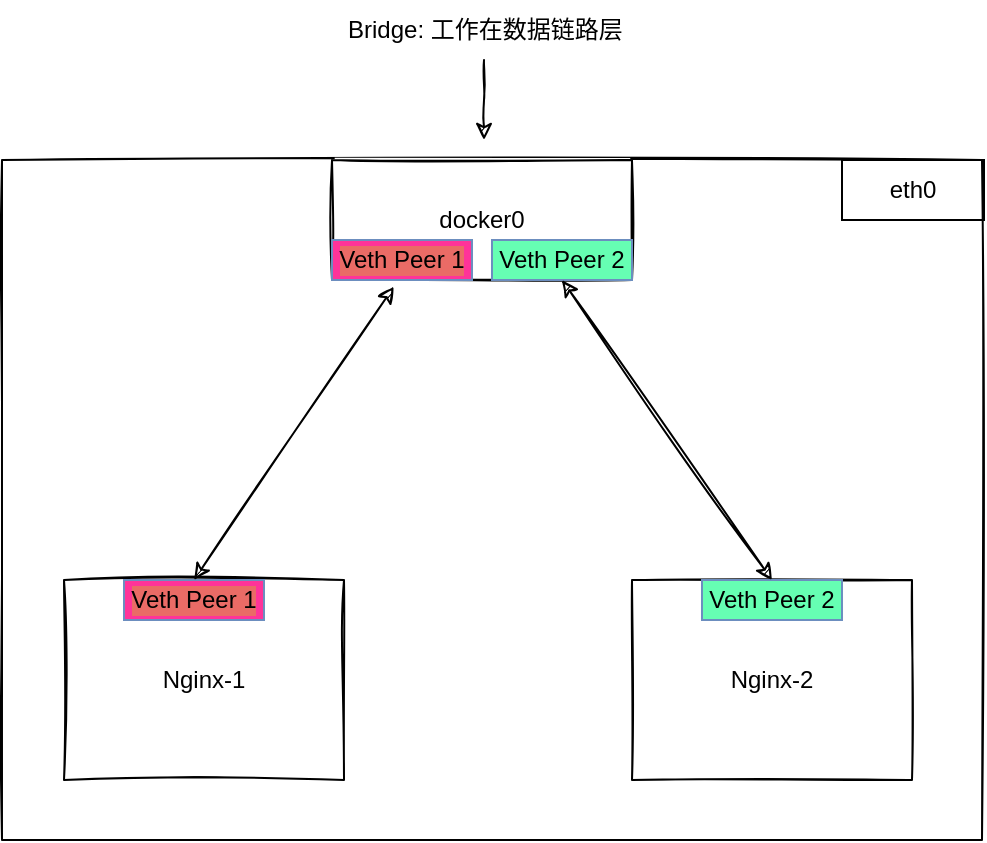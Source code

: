 <mxfile version="19.0.3" type="github">
  <diagram id="aiZMqHrLp7Erby2NztfN" name="Page-1">
    <mxGraphModel dx="1185" dy="635" grid="1" gridSize="10" guides="1" tooltips="1" connect="1" arrows="1" fold="1" page="1" pageScale="1" pageWidth="827" pageHeight="1169" math="0" shadow="0">
      <root>
        <mxCell id="0" />
        <mxCell id="1" parent="0" />
        <mxCell id="EQGdP0ixxM4eeON9aHRK-1" value="" style="rounded=0;whiteSpace=wrap;html=1;sketch=1;align=left;horizontal=1;" vertex="1" parent="1">
          <mxGeometry x="160" y="160" width="490" height="340" as="geometry" />
        </mxCell>
        <mxCell id="EQGdP0ixxM4eeON9aHRK-2" value="docker0" style="rounded=0;whiteSpace=wrap;html=1;sketch=1;" vertex="1" parent="1">
          <mxGeometry x="325" y="160" width="150" height="60" as="geometry" />
        </mxCell>
        <mxCell id="EQGdP0ixxM4eeON9aHRK-4" style="edgeStyle=orthogonalEdgeStyle;rounded=0;sketch=1;orthogonalLoop=1;jettySize=auto;html=1;" edge="1" parent="1" source="EQGdP0ixxM4eeON9aHRK-3">
          <mxGeometry relative="1" as="geometry">
            <mxPoint x="401" y="150" as="targetPoint" />
          </mxGeometry>
        </mxCell>
        <mxCell id="EQGdP0ixxM4eeON9aHRK-3" value="Bridge: 工作在数据链路层" style="text;html=1;strokeColor=none;fillColor=none;align=left;verticalAlign=middle;rounded=0;sketch=1;labelBackgroundColor=#FFFFFF;whiteSpace=wrap;" vertex="1" parent="1">
          <mxGeometry x="331" y="80" width="140" height="30" as="geometry" />
        </mxCell>
        <mxCell id="EQGdP0ixxM4eeON9aHRK-8" value="Nginx-1" style="rounded=0;whiteSpace=wrap;html=1;labelBackgroundColor=#FFFFFF;sketch=1;" vertex="1" parent="1">
          <mxGeometry x="191" y="370" width="140" height="100" as="geometry" />
        </mxCell>
        <mxCell id="EQGdP0ixxM4eeON9aHRK-9" value="Veth Peer 1" style="rounded=0;whiteSpace=wrap;html=1;labelBackgroundColor=#EA6B66;sketch=0;fillColor=#FF3399;strokeColor=#6c8ebf;" vertex="1" parent="1">
          <mxGeometry x="221" y="370" width="70" height="20" as="geometry" />
        </mxCell>
        <mxCell id="EQGdP0ixxM4eeON9aHRK-11" value="Veth Peer 1" style="rounded=0;whiteSpace=wrap;html=1;labelBackgroundColor=#EA6B66;sketch=0;fillColor=#FF3399;strokeColor=#6c8ebf;" vertex="1" parent="1">
          <mxGeometry x="325" y="200" width="70" height="20" as="geometry" />
        </mxCell>
        <mxCell id="EQGdP0ixxM4eeON9aHRK-15" value="Nginx-2" style="rounded=0;whiteSpace=wrap;html=1;labelBackgroundColor=#FFFFFF;sketch=1;" vertex="1" parent="1">
          <mxGeometry x="475" y="370" width="140" height="100" as="geometry" />
        </mxCell>
        <mxCell id="EQGdP0ixxM4eeON9aHRK-16" value="Veth Peer 2" style="rounded=0;whiteSpace=wrap;html=1;labelBackgroundColor=#66FFB3;sketch=0;fillColor=#66FFB3;strokeColor=#6c8ebf;" vertex="1" parent="1">
          <mxGeometry x="510" y="370" width="70" height="20" as="geometry" />
        </mxCell>
        <mxCell id="EQGdP0ixxM4eeON9aHRK-17" value="Veth Peer 2" style="rounded=0;whiteSpace=wrap;html=1;labelBackgroundColor=#66FFB3;sketch=0;fillColor=#66FFB3;strokeColor=#6c8ebf;" vertex="1" parent="1">
          <mxGeometry x="405" y="200" width="70" height="20" as="geometry" />
        </mxCell>
        <mxCell id="EQGdP0ixxM4eeON9aHRK-22" value="" style="endArrow=classic;startArrow=classic;html=1;rounded=0;sketch=1;entryX=0.206;entryY=1.056;entryDx=0;entryDy=0;entryPerimeter=0;exitX=0.5;exitY=0;exitDx=0;exitDy=0;" edge="1" parent="1" source="EQGdP0ixxM4eeON9aHRK-9" target="EQGdP0ixxM4eeON9aHRK-2">
          <mxGeometry width="50" height="50" relative="1" as="geometry">
            <mxPoint x="261" y="360" as="sourcePoint" />
            <mxPoint x="301" y="310" as="targetPoint" />
          </mxGeometry>
        </mxCell>
        <mxCell id="EQGdP0ixxM4eeON9aHRK-23" value="" style="endArrow=classic;startArrow=classic;html=1;rounded=0;sketch=1;exitX=0.5;exitY=0;exitDx=0;exitDy=0;entryX=0.5;entryY=1;entryDx=0;entryDy=0;" edge="1" parent="1" source="EQGdP0ixxM4eeON9aHRK-16" target="EQGdP0ixxM4eeON9aHRK-17">
          <mxGeometry width="50" height="50" relative="1" as="geometry">
            <mxPoint x="571" y="360" as="sourcePoint" />
            <mxPoint x="471" y="230" as="targetPoint" />
          </mxGeometry>
        </mxCell>
        <mxCell id="EQGdP0ixxM4eeON9aHRK-26" value="eth0" style="rounded=0;whiteSpace=wrap;html=1;labelBackgroundColor=none;sketch=0;fillColor=none;" vertex="1" parent="1">
          <mxGeometry x="580" y="160" width="71" height="30" as="geometry" />
        </mxCell>
      </root>
    </mxGraphModel>
  </diagram>
</mxfile>
